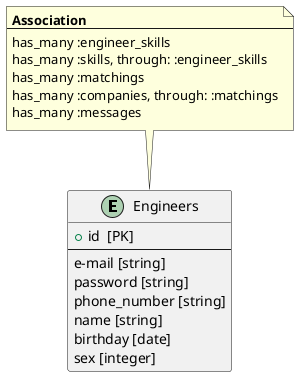 @startuml engineer

entity "Engineers" as engineer {
  +id  [PK]
  --
  e-mail [string]
  password [string]
  phone_number [string]
  name [string]
  birthday [date]
  sex [integer]
}

note top
  **Association**
  --
  has_many :engineer_skills
  has_many :skills, through: :engineer_skills
  has_many :matchings
  has_many :companies, through: :matchings
  has_many :messages
end note

@enduml